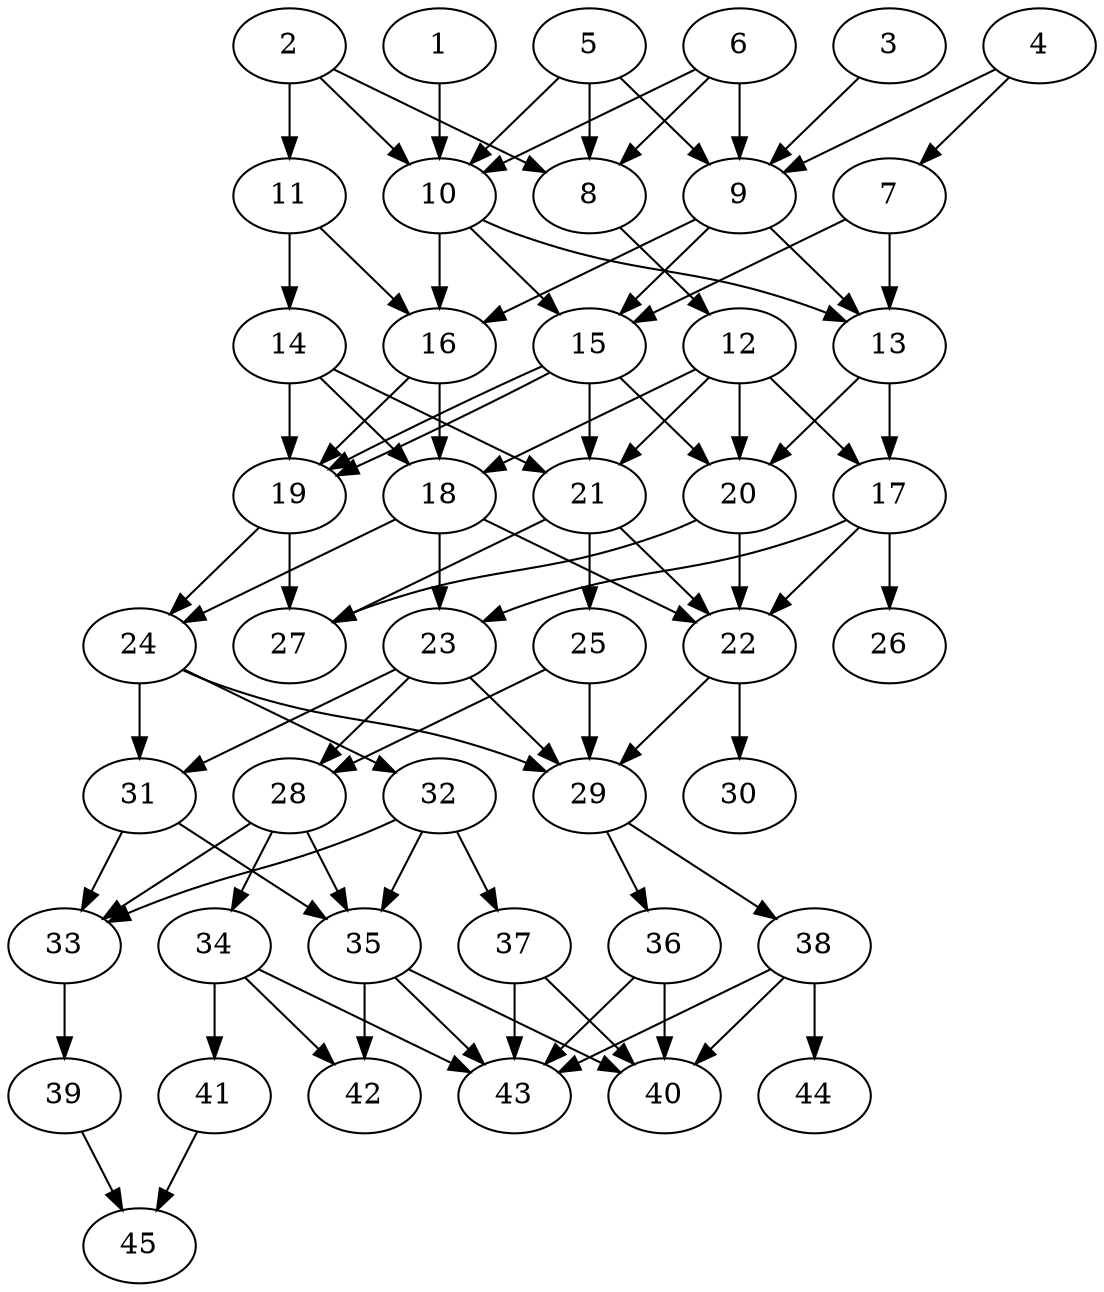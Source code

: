 // DAG automatically generated by daggen at Thu Oct  3 14:07:24 2019
// ./daggen --dot -n 45 --ccr 0.4 --fat 0.5 --regular 0.9 --density 0.7 --mindata 5242880 --maxdata 52428800 
digraph G {
  1 [size="63526400", alpha="0.02", expect_size="25410560"] 
  1 -> 10 [size ="25410560"]
  2 [size="61578240", alpha="0.16", expect_size="24631296"] 
  2 -> 8 [size ="24631296"]
  2 -> 10 [size ="24631296"]
  2 -> 11 [size ="24631296"]
  3 [size="110691840", alpha="0.15", expect_size="44276736"] 
  3 -> 9 [size ="44276736"]
  4 [size="31792640", alpha="0.19", expect_size="12717056"] 
  4 -> 7 [size ="12717056"]
  4 -> 9 [size ="12717056"]
  5 [size="92285440", alpha="0.13", expect_size="36914176"] 
  5 -> 8 [size ="36914176"]
  5 -> 9 [size ="36914176"]
  5 -> 10 [size ="36914176"]
  6 [size="127674880", alpha="0.11", expect_size="51069952"] 
  6 -> 8 [size ="51069952"]
  6 -> 9 [size ="51069952"]
  6 -> 10 [size ="51069952"]
  7 [size="95267840", alpha="0.13", expect_size="38107136"] 
  7 -> 13 [size ="38107136"]
  7 -> 15 [size ="38107136"]
  8 [size="130321920", alpha="0.16", expect_size="52128768"] 
  8 -> 12 [size ="52128768"]
  9 [size="42557440", alpha="0.14", expect_size="17022976"] 
  9 -> 13 [size ="17022976"]
  9 -> 15 [size ="17022976"]
  9 -> 16 [size ="17022976"]
  10 [size="98667520", alpha="0.11", expect_size="39467008"] 
  10 -> 13 [size ="39467008"]
  10 -> 15 [size ="39467008"]
  10 -> 16 [size ="39467008"]
  11 [size="21588480", alpha="0.06", expect_size="8635392"] 
  11 -> 14 [size ="8635392"]
  11 -> 16 [size ="8635392"]
  12 [size="36321280", alpha="0.09", expect_size="14528512"] 
  12 -> 17 [size ="14528512"]
  12 -> 18 [size ="14528512"]
  12 -> 20 [size ="14528512"]
  12 -> 21 [size ="14528512"]
  13 [size="127982080", alpha="0.05", expect_size="51192832"] 
  13 -> 17 [size ="51192832"]
  13 -> 20 [size ="51192832"]
  14 [size="97751040", alpha="0.06", expect_size="39100416"] 
  14 -> 18 [size ="39100416"]
  14 -> 19 [size ="39100416"]
  14 -> 21 [size ="39100416"]
  15 [size="91002880", alpha="0.16", expect_size="36401152"] 
  15 -> 19 [size ="36401152"]
  15 -> 19 [size ="36401152"]
  15 -> 20 [size ="36401152"]
  15 -> 21 [size ="36401152"]
  16 [size="47006720", alpha="0.10", expect_size="18802688"] 
  16 -> 18 [size ="18802688"]
  16 -> 19 [size ="18802688"]
  17 [size="112878080", alpha="0.13", expect_size="45151232"] 
  17 -> 22 [size ="45151232"]
  17 -> 23 [size ="45151232"]
  17 -> 26 [size ="45151232"]
  18 [size="74472960", alpha="0.14", expect_size="29789184"] 
  18 -> 22 [size ="29789184"]
  18 -> 23 [size ="29789184"]
  18 -> 24 [size ="29789184"]
  19 [size="53094400", alpha="0.04", expect_size="21237760"] 
  19 -> 24 [size ="21237760"]
  19 -> 27 [size ="21237760"]
  20 [size="16089600", alpha="0.06", expect_size="6435840"] 
  20 -> 22 [size ="6435840"]
  20 -> 27 [size ="6435840"]
  21 [size="80209920", alpha="0.16", expect_size="32083968"] 
  21 -> 22 [size ="32083968"]
  21 -> 25 [size ="32083968"]
  21 -> 27 [size ="32083968"]
  22 [size="115855360", alpha="0.15", expect_size="46342144"] 
  22 -> 29 [size ="46342144"]
  22 -> 30 [size ="46342144"]
  23 [size="50173440", alpha="0.10", expect_size="20069376"] 
  23 -> 28 [size ="20069376"]
  23 -> 29 [size ="20069376"]
  23 -> 31 [size ="20069376"]
  24 [size="81359360", alpha="0.08", expect_size="32543744"] 
  24 -> 29 [size ="32543744"]
  24 -> 31 [size ="32543744"]
  24 -> 32 [size ="32543744"]
  25 [size="119680000", alpha="0.19", expect_size="47872000"] 
  25 -> 28 [size ="47872000"]
  25 -> 29 [size ="47872000"]
  26 [size="96230400", alpha="0.10", expect_size="38492160"] 
  27 [size="39956480", alpha="0.15", expect_size="15982592"] 
  28 [size="114631680", alpha="0.00", expect_size="45852672"] 
  28 -> 33 [size ="45852672"]
  28 -> 34 [size ="45852672"]
  28 -> 35 [size ="45852672"]
  29 [size="81246720", alpha="0.10", expect_size="32498688"] 
  29 -> 36 [size ="32498688"]
  29 -> 38 [size ="32498688"]
  30 [size="106675200", alpha="0.14", expect_size="42670080"] 
  31 [size="24079360", alpha="0.00", expect_size="9631744"] 
  31 -> 33 [size ="9631744"]
  31 -> 35 [size ="9631744"]
  32 [size="119813120", alpha="0.10", expect_size="47925248"] 
  32 -> 33 [size ="47925248"]
  32 -> 35 [size ="47925248"]
  32 -> 37 [size ="47925248"]
  33 [size="88450560", alpha="0.19", expect_size="35380224"] 
  33 -> 39 [size ="35380224"]
  34 [size="27576320", alpha="0.02", expect_size="11030528"] 
  34 -> 41 [size ="11030528"]
  34 -> 42 [size ="11030528"]
  34 -> 43 [size ="11030528"]
  35 [size="73845760", alpha="0.19", expect_size="29538304"] 
  35 -> 40 [size ="29538304"]
  35 -> 42 [size ="29538304"]
  35 -> 43 [size ="29538304"]
  36 [size="70507520", alpha="0.02", expect_size="28203008"] 
  36 -> 40 [size ="28203008"]
  36 -> 43 [size ="28203008"]
  37 [size="14167040", alpha="0.01", expect_size="5666816"] 
  37 -> 40 [size ="5666816"]
  37 -> 43 [size ="5666816"]
  38 [size="104947200", alpha="0.11", expect_size="41978880"] 
  38 -> 40 [size ="41978880"]
  38 -> 43 [size ="41978880"]
  38 -> 44 [size ="41978880"]
  39 [size="106170880", alpha="0.07", expect_size="42468352"] 
  39 -> 45 [size ="42468352"]
  40 [size="47290880", alpha="0.04", expect_size="18916352"] 
  41 [size="13867520", alpha="0.13", expect_size="5547008"] 
  41 -> 45 [size ="5547008"]
  42 [size="14382080", alpha="0.19", expect_size="5752832"] 
  43 [size="72048640", alpha="0.11", expect_size="28819456"] 
  44 [size="65820160", alpha="0.15", expect_size="26328064"] 
  45 [size="80335360", alpha="0.17", expect_size="32134144"] 
}
